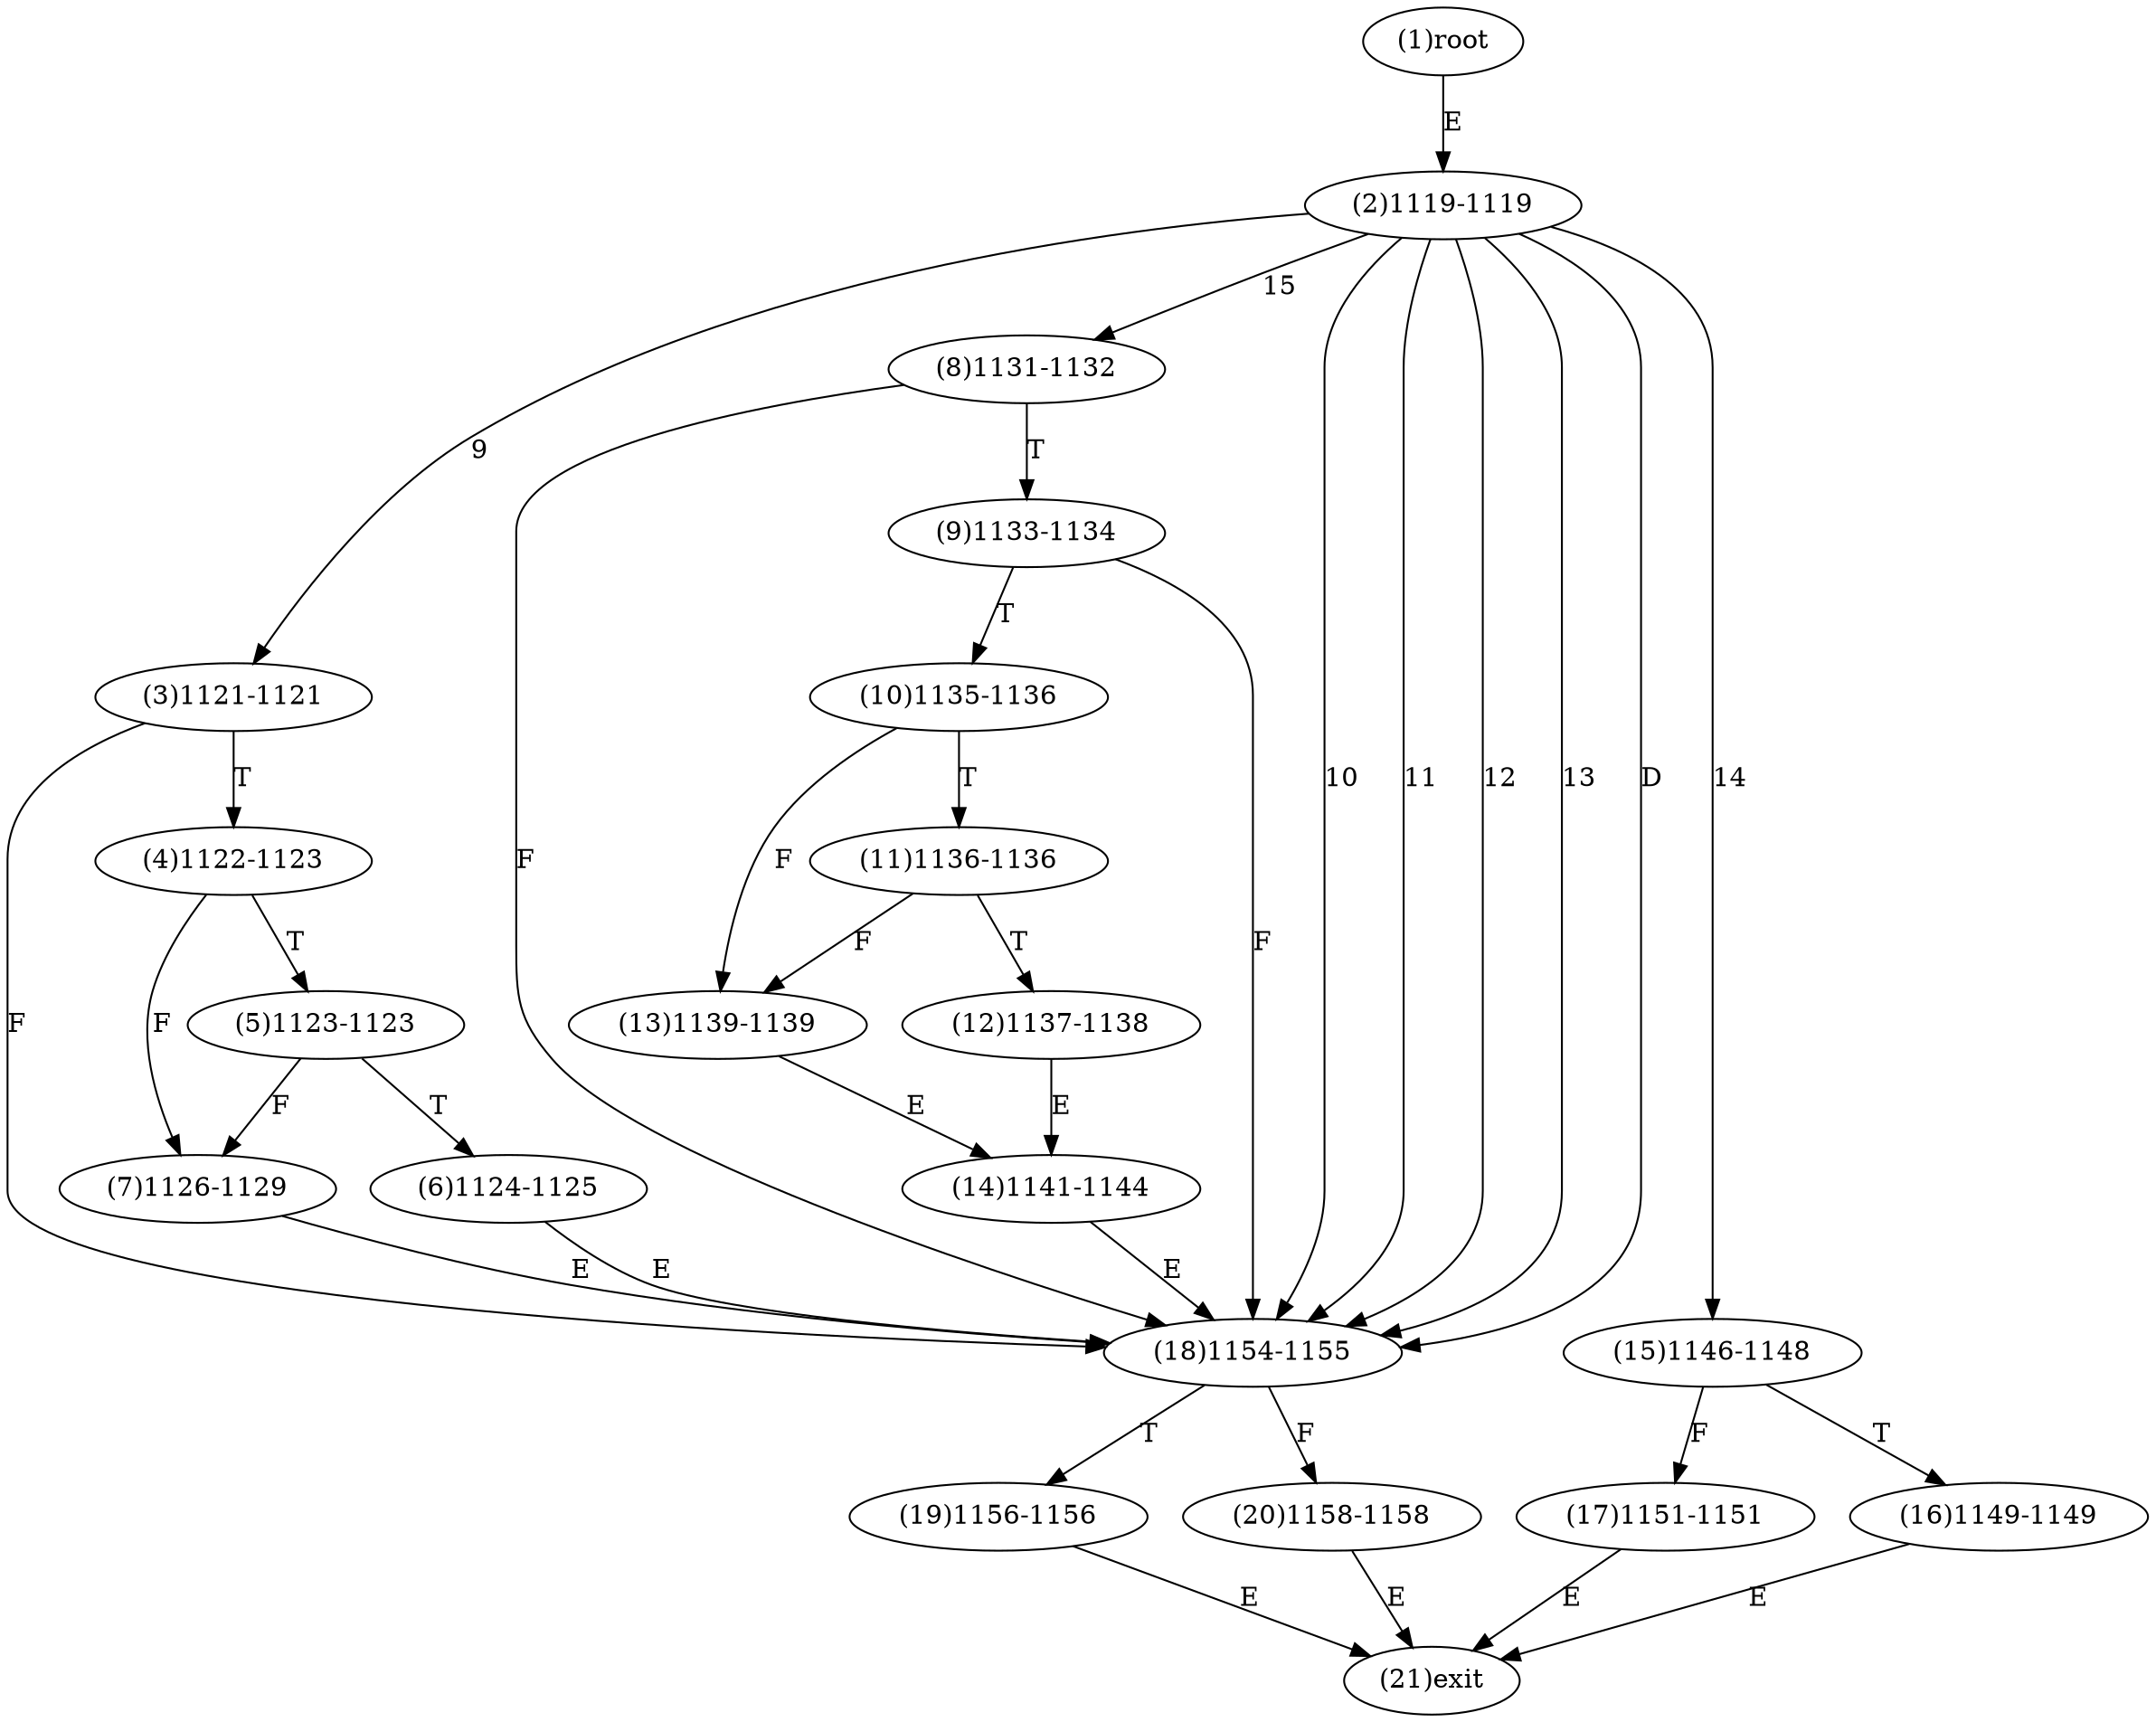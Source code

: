 digraph "" { 
1[ label="(1)root"];
2[ label="(2)1119-1119"];
3[ label="(3)1121-1121"];
4[ label="(4)1122-1123"];
5[ label="(5)1123-1123"];
6[ label="(6)1124-1125"];
7[ label="(7)1126-1129"];
8[ label="(8)1131-1132"];
9[ label="(9)1133-1134"];
10[ label="(10)1135-1136"];
11[ label="(11)1136-1136"];
12[ label="(12)1137-1138"];
13[ label="(13)1139-1139"];
14[ label="(14)1141-1144"];
15[ label="(15)1146-1148"];
17[ label="(17)1151-1151"];
16[ label="(16)1149-1149"];
19[ label="(19)1156-1156"];
18[ label="(18)1154-1155"];
21[ label="(21)exit"];
20[ label="(20)1158-1158"];
1->2[ label="E"];
2->3[ label="9"];
2->18[ label="10"];
2->18[ label="11"];
2->18[ label="12"];
2->18[ label="13"];
2->15[ label="14"];
2->8[ label="15"];
2->18[ label="D"];
3->18[ label="F"];
3->4[ label="T"];
4->7[ label="F"];
4->5[ label="T"];
5->7[ label="F"];
5->6[ label="T"];
6->18[ label="E"];
7->18[ label="E"];
8->18[ label="F"];
8->9[ label="T"];
9->18[ label="F"];
9->10[ label="T"];
10->13[ label="F"];
10->11[ label="T"];
11->13[ label="F"];
11->12[ label="T"];
12->14[ label="E"];
13->14[ label="E"];
14->18[ label="E"];
15->17[ label="F"];
15->16[ label="T"];
16->21[ label="E"];
17->21[ label="E"];
18->20[ label="F"];
18->19[ label="T"];
19->21[ label="E"];
20->21[ label="E"];
}